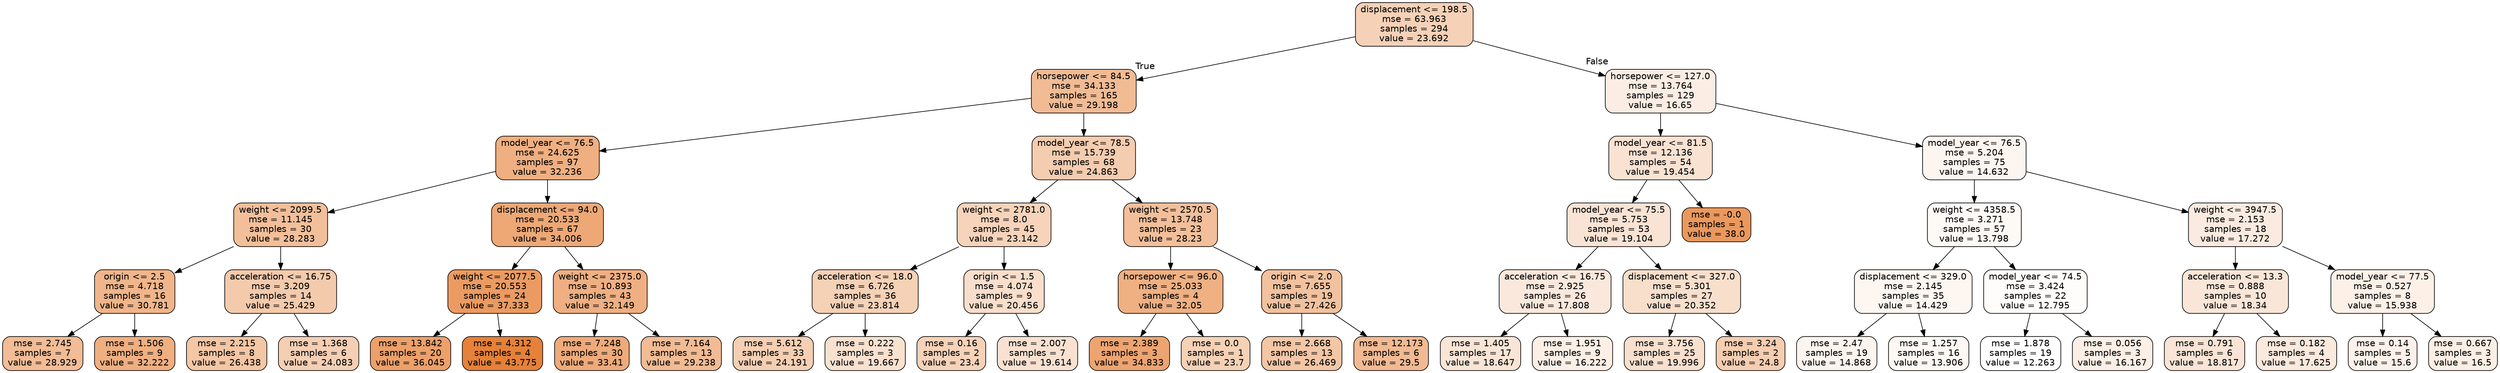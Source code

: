 digraph Tree {
node [shape=box, style="filled, rounded", color="black", fontname=helvetica] ;
edge [fontname=helvetica] ;
0 [label="displacement <= 198.5\nmse = 63.963\nsamples = 294\nvalue = 23.692", fillcolor="#e581395c"] ;
1 [label="horsepower <= 84.5\nmse = 34.133\nsamples = 165\nvalue = 29.198", fillcolor="#e5813989"] ;
0 -> 1 [labeldistance=2.5, labelangle=45, headlabel="True"] ;
2 [label="model_year <= 76.5\nmse = 24.625\nsamples = 97\nvalue = 32.236", fillcolor="#e58139a2"] ;
1 -> 2 ;
3 [label="weight <= 2099.5\nmse = 11.145\nsamples = 30\nvalue = 28.283", fillcolor="#e5813982"] ;
2 -> 3 ;
4 [label="origin <= 2.5\nmse = 4.718\nsamples = 16\nvalue = 30.781", fillcolor="#e5813996"] ;
3 -> 4 ;
5 [label="mse = 2.745\nsamples = 7\nvalue = 28.929", fillcolor="#e5813987"] ;
4 -> 5 ;
6 [label="mse = 1.506\nsamples = 9\nvalue = 32.222", fillcolor="#e58139a2"] ;
4 -> 6 ;
7 [label="acceleration <= 16.75\nmse = 3.209\nsamples = 14\nvalue = 25.429", fillcolor="#e581396b"] ;
3 -> 7 ;
8 [label="mse = 2.215\nsamples = 8\nvalue = 26.438", fillcolor="#e5813973"] ;
7 -> 8 ;
9 [label="mse = 1.368\nsamples = 6\nvalue = 24.083", fillcolor="#e5813960"] ;
7 -> 9 ;
10 [label="displacement <= 94.0\nmse = 20.533\nsamples = 67\nvalue = 34.006", fillcolor="#e58139b0"] ;
2 -> 10 ;
11 [label="weight <= 2077.5\nmse = 20.553\nsamples = 24\nvalue = 37.333", fillcolor="#e58139cb"] ;
10 -> 11 ;
12 [label="mse = 13.842\nsamples = 20\nvalue = 36.045", fillcolor="#e58139c0"] ;
11 -> 12 ;
13 [label="mse = 4.312\nsamples = 4\nvalue = 43.775", fillcolor="#e58139ff"] ;
11 -> 13 ;
14 [label="weight <= 2375.0\nmse = 10.893\nsamples = 43\nvalue = 32.149", fillcolor="#e58139a1"] ;
10 -> 14 ;
15 [label="mse = 7.248\nsamples = 30\nvalue = 33.41", fillcolor="#e58139ab"] ;
14 -> 15 ;
16 [label="mse = 7.164\nsamples = 13\nvalue = 29.238", fillcolor="#e5813989"] ;
14 -> 16 ;
17 [label="model_year <= 78.5\nmse = 15.739\nsamples = 68\nvalue = 24.863", fillcolor="#e5813966"] ;
1 -> 17 ;
18 [label="weight <= 2781.0\nmse = 8.0\nsamples = 45\nvalue = 23.142", fillcolor="#e5813958"] ;
17 -> 18 ;
19 [label="acceleration <= 18.0\nmse = 6.726\nsamples = 36\nvalue = 23.814", fillcolor="#e581395d"] ;
18 -> 19 ;
20 [label="mse = 5.612\nsamples = 33\nvalue = 24.191", fillcolor="#e5813961"] ;
19 -> 20 ;
21 [label="mse = 0.222\nsamples = 3\nvalue = 19.667", fillcolor="#e581393c"] ;
19 -> 21 ;
22 [label="origin <= 1.5\nmse = 4.074\nsamples = 9\nvalue = 20.456", fillcolor="#e5813942"] ;
18 -> 22 ;
23 [label="mse = 0.16\nsamples = 2\nvalue = 23.4", fillcolor="#e581395a"] ;
22 -> 23 ;
24 [label="mse = 2.007\nsamples = 7\nvalue = 19.614", fillcolor="#e581393b"] ;
22 -> 24 ;
25 [label="weight <= 2570.5\nmse = 13.748\nsamples = 23\nvalue = 28.23", fillcolor="#e5813981"] ;
17 -> 25 ;
26 [label="horsepower <= 96.0\nmse = 25.033\nsamples = 4\nvalue = 32.05", fillcolor="#e58139a0"] ;
25 -> 26 ;
27 [label="mse = 2.389\nsamples = 3\nvalue = 34.833", fillcolor="#e58139b7"] ;
26 -> 27 ;
28 [label="mse = 0.0\nsamples = 1\nvalue = 23.7", fillcolor="#e581395d"] ;
26 -> 28 ;
29 [label="origin <= 2.0\nmse = 7.655\nsamples = 19\nvalue = 27.426", fillcolor="#e581397b"] ;
25 -> 29 ;
30 [label="mse = 2.668\nsamples = 13\nvalue = 26.469", fillcolor="#e5813973"] ;
29 -> 30 ;
31 [label="mse = 12.173\nsamples = 6\nvalue = 29.5", fillcolor="#e581398b"] ;
29 -> 31 ;
32 [label="horsepower <= 127.0\nmse = 13.764\nsamples = 129\nvalue = 16.65", fillcolor="#e5813924"] ;
0 -> 32 [labeldistance=2.5, labelangle=-45, headlabel="False"] ;
33 [label="model_year <= 81.5\nmse = 12.136\nsamples = 54\nvalue = 19.454", fillcolor="#e581393a"] ;
32 -> 33 ;
34 [label="model_year <= 75.5\nmse = 5.753\nsamples = 53\nvalue = 19.104", fillcolor="#e5813937"] ;
33 -> 34 ;
35 [label="acceleration <= 16.75\nmse = 2.925\nsamples = 26\nvalue = 17.808", fillcolor="#e581392d"] ;
34 -> 35 ;
36 [label="mse = 1.405\nsamples = 17\nvalue = 18.647", fillcolor="#e5813934"] ;
35 -> 36 ;
37 [label="mse = 1.951\nsamples = 9\nvalue = 16.222", fillcolor="#e5813920"] ;
35 -> 37 ;
38 [label="displacement <= 327.0\nmse = 5.301\nsamples = 27\nvalue = 20.352", fillcolor="#e5813941"] ;
34 -> 38 ;
39 [label="mse = 3.756\nsamples = 25\nvalue = 19.996", fillcolor="#e581393f"] ;
38 -> 39 ;
40 [label="mse = 3.24\nsamples = 2\nvalue = 24.8", fillcolor="#e5813965"] ;
38 -> 40 ;
41 [label="mse = -0.0\nsamples = 1\nvalue = 38.0", fillcolor="#e58139d0"] ;
33 -> 41 ;
42 [label="model_year <= 76.5\nmse = 5.204\nsamples = 75\nvalue = 14.632", fillcolor="#e5813913"] ;
32 -> 42 ;
43 [label="weight <= 4358.5\nmse = 3.271\nsamples = 57\nvalue = 13.798", fillcolor="#e581390c"] ;
42 -> 43 ;
44 [label="displacement <= 329.0\nmse = 2.145\nsamples = 35\nvalue = 14.429", fillcolor="#e5813912"] ;
43 -> 44 ;
45 [label="mse = 2.47\nsamples = 19\nvalue = 14.868", fillcolor="#e5813915"] ;
44 -> 45 ;
46 [label="mse = 1.257\nsamples = 16\nvalue = 13.906", fillcolor="#e581390d"] ;
44 -> 46 ;
47 [label="model_year <= 74.5\nmse = 3.424\nsamples = 22\nvalue = 12.795", fillcolor="#e5813904"] ;
43 -> 47 ;
48 [label="mse = 1.878\nsamples = 19\nvalue = 12.263", fillcolor="#e5813900"] ;
47 -> 48 ;
49 [label="mse = 0.056\nsamples = 3\nvalue = 16.167", fillcolor="#e5813920"] ;
47 -> 49 ;
50 [label="weight <= 3947.5\nmse = 2.153\nsamples = 18\nvalue = 17.272", fillcolor="#e5813929"] ;
42 -> 50 ;
51 [label="acceleration <= 13.3\nmse = 0.888\nsamples = 10\nvalue = 18.34", fillcolor="#e5813931"] ;
50 -> 51 ;
52 [label="mse = 0.791\nsamples = 6\nvalue = 18.817", fillcolor="#e5813935"] ;
51 -> 52 ;
53 [label="mse = 0.182\nsamples = 4\nvalue = 17.625", fillcolor="#e581392b"] ;
51 -> 53 ;
54 [label="model_year <= 77.5\nmse = 0.527\nsamples = 8\nvalue = 15.938", fillcolor="#e581391e"] ;
50 -> 54 ;
55 [label="mse = 0.14\nsamples = 5\nvalue = 15.6", fillcolor="#e581391b"] ;
54 -> 55 ;
56 [label="mse = 0.667\nsamples = 3\nvalue = 16.5", fillcolor="#e5813922"] ;
54 -> 56 ;
}

